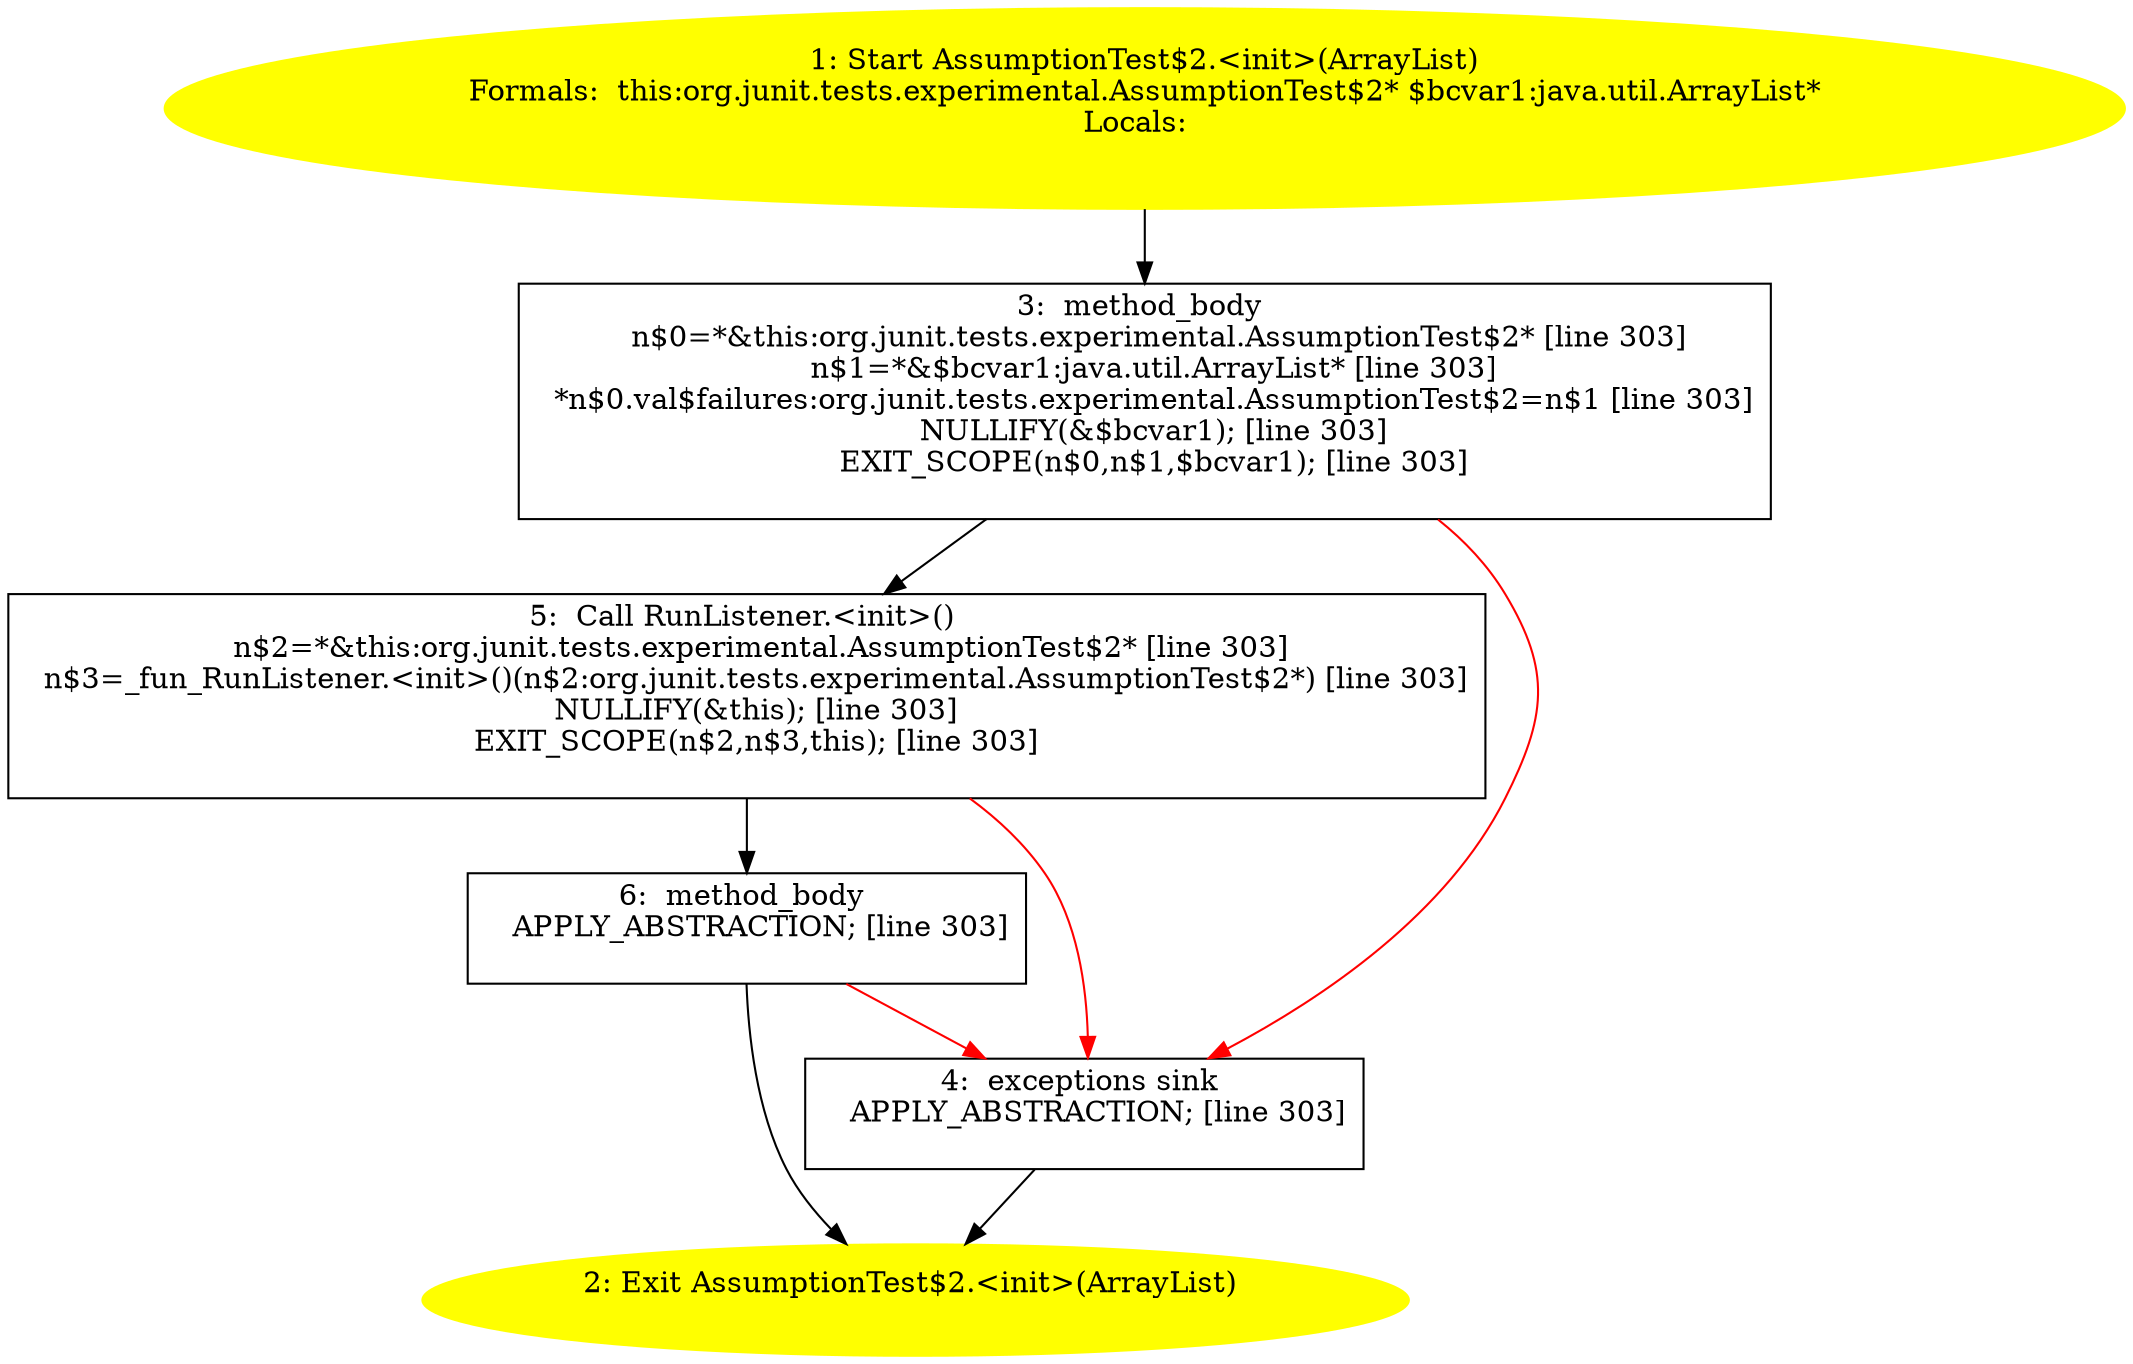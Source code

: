 /* @generated */
digraph cfg {
"org.junit.tests.experimental.AssumptionTest$2.<init>(java.util.ArrayList).982070048da633e6ded962def1f6ad19_1" [label="1: Start AssumptionTest$2.<init>(ArrayList)\nFormals:  this:org.junit.tests.experimental.AssumptionTest$2* $bcvar1:java.util.ArrayList*\nLocals:  \n  " color=yellow style=filled]
	

	 "org.junit.tests.experimental.AssumptionTest$2.<init>(java.util.ArrayList).982070048da633e6ded962def1f6ad19_1" -> "org.junit.tests.experimental.AssumptionTest$2.<init>(java.util.ArrayList).982070048da633e6ded962def1f6ad19_3" ;
"org.junit.tests.experimental.AssumptionTest$2.<init>(java.util.ArrayList).982070048da633e6ded962def1f6ad19_2" [label="2: Exit AssumptionTest$2.<init>(ArrayList) \n  " color=yellow style=filled]
	

"org.junit.tests.experimental.AssumptionTest$2.<init>(java.util.ArrayList).982070048da633e6ded962def1f6ad19_3" [label="3:  method_body \n   n$0=*&this:org.junit.tests.experimental.AssumptionTest$2* [line 303]\n  n$1=*&$bcvar1:java.util.ArrayList* [line 303]\n  *n$0.val$failures:org.junit.tests.experimental.AssumptionTest$2=n$1 [line 303]\n  NULLIFY(&$bcvar1); [line 303]\n  EXIT_SCOPE(n$0,n$1,$bcvar1); [line 303]\n " shape="box"]
	

	 "org.junit.tests.experimental.AssumptionTest$2.<init>(java.util.ArrayList).982070048da633e6ded962def1f6ad19_3" -> "org.junit.tests.experimental.AssumptionTest$2.<init>(java.util.ArrayList).982070048da633e6ded962def1f6ad19_5" ;
	 "org.junit.tests.experimental.AssumptionTest$2.<init>(java.util.ArrayList).982070048da633e6ded962def1f6ad19_3" -> "org.junit.tests.experimental.AssumptionTest$2.<init>(java.util.ArrayList).982070048da633e6ded962def1f6ad19_4" [color="red" ];
"org.junit.tests.experimental.AssumptionTest$2.<init>(java.util.ArrayList).982070048da633e6ded962def1f6ad19_4" [label="4:  exceptions sink \n   APPLY_ABSTRACTION; [line 303]\n " shape="box"]
	

	 "org.junit.tests.experimental.AssumptionTest$2.<init>(java.util.ArrayList).982070048da633e6ded962def1f6ad19_4" -> "org.junit.tests.experimental.AssumptionTest$2.<init>(java.util.ArrayList).982070048da633e6ded962def1f6ad19_2" ;
"org.junit.tests.experimental.AssumptionTest$2.<init>(java.util.ArrayList).982070048da633e6ded962def1f6ad19_5" [label="5:  Call RunListener.<init>() \n   n$2=*&this:org.junit.tests.experimental.AssumptionTest$2* [line 303]\n  n$3=_fun_RunListener.<init>()(n$2:org.junit.tests.experimental.AssumptionTest$2*) [line 303]\n  NULLIFY(&this); [line 303]\n  EXIT_SCOPE(n$2,n$3,this); [line 303]\n " shape="box"]
	

	 "org.junit.tests.experimental.AssumptionTest$2.<init>(java.util.ArrayList).982070048da633e6ded962def1f6ad19_5" -> "org.junit.tests.experimental.AssumptionTest$2.<init>(java.util.ArrayList).982070048da633e6ded962def1f6ad19_6" ;
	 "org.junit.tests.experimental.AssumptionTest$2.<init>(java.util.ArrayList).982070048da633e6ded962def1f6ad19_5" -> "org.junit.tests.experimental.AssumptionTest$2.<init>(java.util.ArrayList).982070048da633e6ded962def1f6ad19_4" [color="red" ];
"org.junit.tests.experimental.AssumptionTest$2.<init>(java.util.ArrayList).982070048da633e6ded962def1f6ad19_6" [label="6:  method_body \n   APPLY_ABSTRACTION; [line 303]\n " shape="box"]
	

	 "org.junit.tests.experimental.AssumptionTest$2.<init>(java.util.ArrayList).982070048da633e6ded962def1f6ad19_6" -> "org.junit.tests.experimental.AssumptionTest$2.<init>(java.util.ArrayList).982070048da633e6ded962def1f6ad19_2" ;
	 "org.junit.tests.experimental.AssumptionTest$2.<init>(java.util.ArrayList).982070048da633e6ded962def1f6ad19_6" -> "org.junit.tests.experimental.AssumptionTest$2.<init>(java.util.ArrayList).982070048da633e6ded962def1f6ad19_4" [color="red" ];
}
